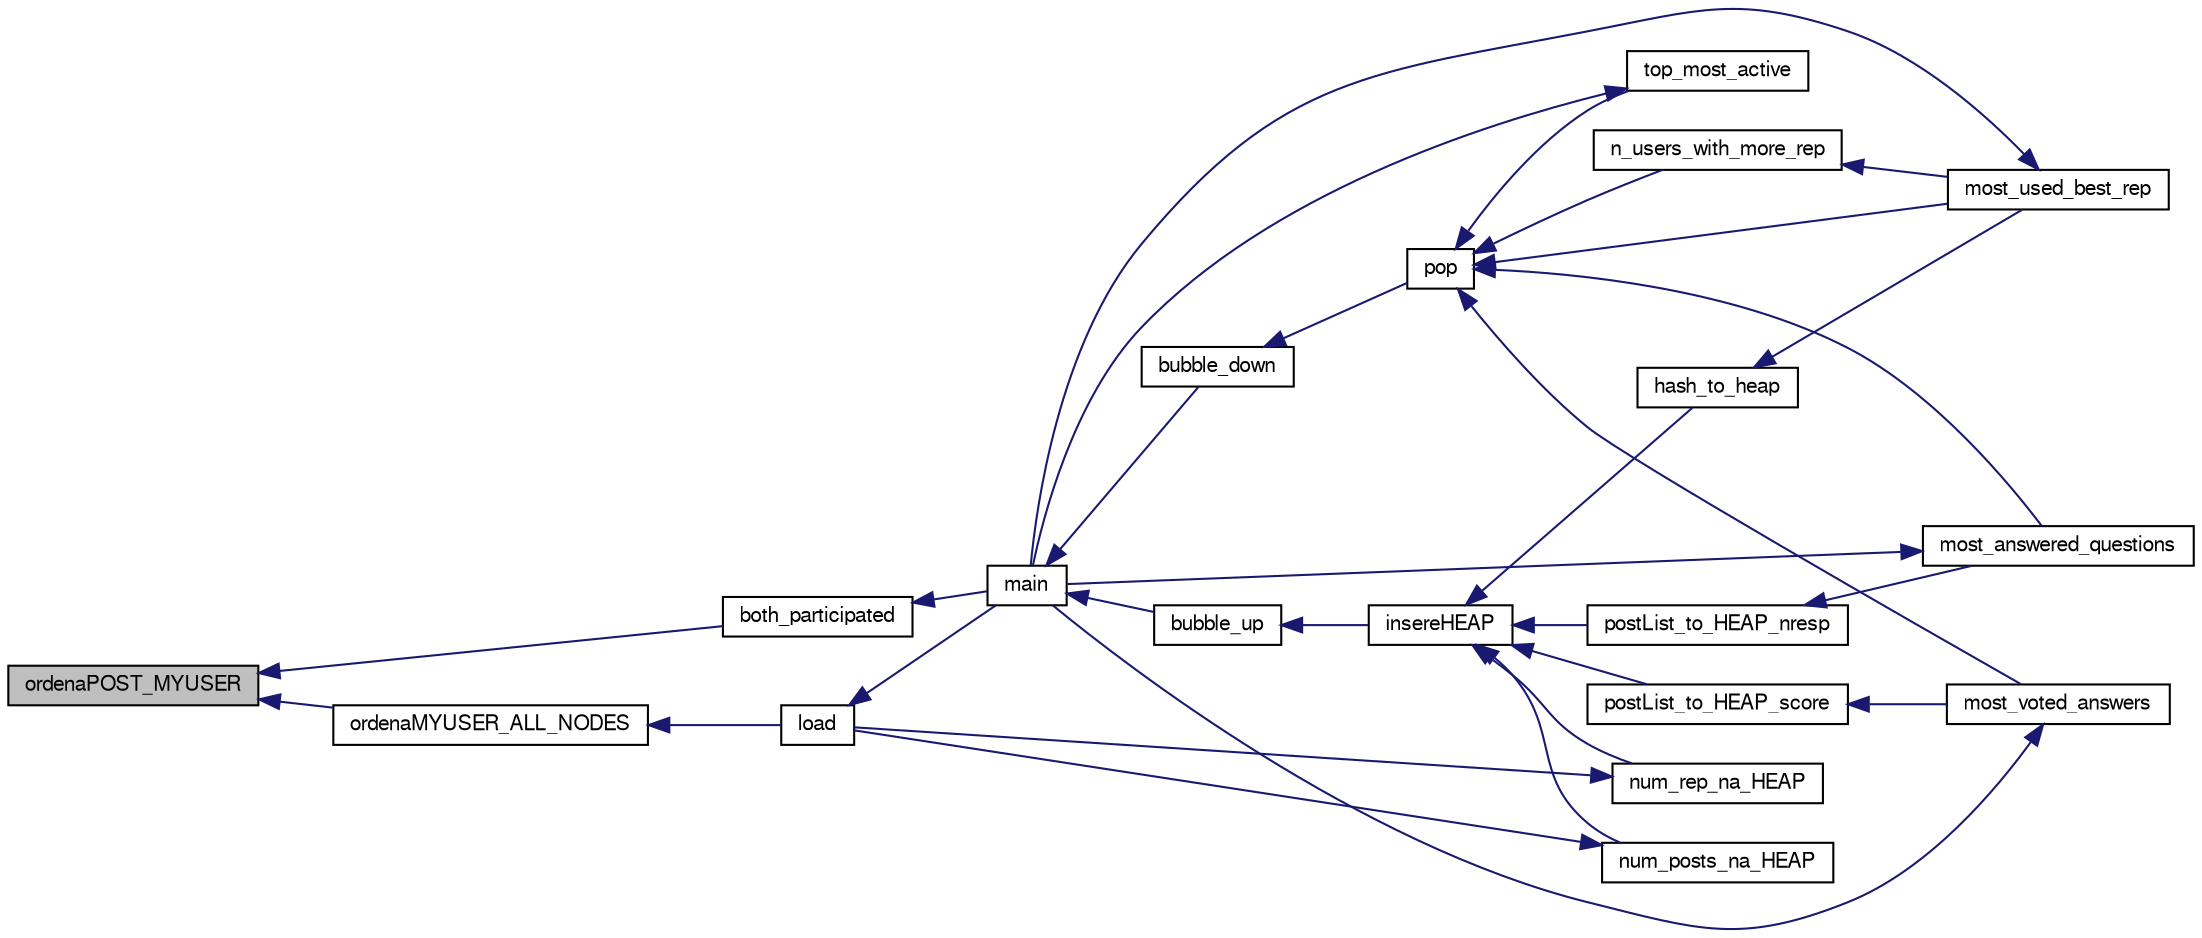 digraph "ordenaPOST_MYUSER"
{
  edge [fontname="FreeSans",fontsize="10",labelfontname="FreeSans",labelfontsize="10"];
  node [fontname="FreeSans",fontsize="10",shape=record];
  rankdir="LR";
  Node1 [label="ordenaPOST_MYUSER",height=0.2,width=0.4,color="black", fillcolor="grey75", style="filled", fontcolor="black"];
  Node1 -> Node2 [dir="back",color="midnightblue",fontsize="10",style="solid",fontname="FreeSans"];
  Node2 [label="ordenaMYUSER_ALL_NODES",height=0.2,width=0.4,color="black", fillcolor="white", style="filled",URL="$interface_8c.html#a09c170a601e6acc0104214461a9a3432",tooltip="Função auxiliar que ordena os posts de um user. "];
  Node2 -> Node3 [dir="back",color="midnightblue",fontsize="10",style="solid",fontname="FreeSans"];
  Node3 [label="load",height=0.2,width=0.4,color="black", fillcolor="white", style="filled",URL="$interface_8h.html#a644c94e592239aa49a0cf315d69b1c64",tooltip="Função dá load aos ficheiros xml. "];
  Node3 -> Node4 [dir="back",color="midnightblue",fontsize="10",style="solid",fontname="FreeSans"];
  Node4 [label="main",height=0.2,width=0.4,color="black", fillcolor="white", style="filled",URL="$main_8c.html#ae66f6b31b5ad750f1fe042a706a4e3d4"];
  Node4 -> Node5 [dir="back",color="midnightblue",fontsize="10",style="solid",fontname="FreeSans"];
  Node5 [label="bubble_up",height=0.2,width=0.4,color="black", fillcolor="white", style="filled",URL="$myheap_8h.html#ace1f2a5d5bc48b367d1fd893827ec140",tooltip="Função que coloca o último elemento adicionado na sua posição correta. "];
  Node5 -> Node6 [dir="back",color="midnightblue",fontsize="10",style="solid",fontname="FreeSans"];
  Node6 [label="insereHEAP",height=0.2,width=0.4,color="black", fillcolor="white", style="filled",URL="$myheap_8h.html#a844070e8301ff20531948818379ca7f9",tooltip="Função que insere um novo elemento na heap. "];
  Node6 -> Node7 [dir="back",color="midnightblue",fontsize="10",style="solid",fontname="FreeSans"];
  Node7 [label="num_posts_na_HEAP",height=0.2,width=0.4,color="black", fillcolor="white", style="filled",URL="$interface_8c.html#ae5f33a943c4ae2dae9412708c17cc53f",tooltip="Função auxiliar adiciona a informação da data de um nodo MYUSER numa heap. "];
  Node7 -> Node3 [dir="back",color="midnightblue",fontsize="10",style="solid",fontname="FreeSans"];
  Node6 -> Node8 [dir="back",color="midnightblue",fontsize="10",style="solid",fontname="FreeSans"];
  Node8 [label="num_rep_na_HEAP",height=0.2,width=0.4,color="black", fillcolor="white", style="filled",URL="$interface_8c.html#a37bc5ac324407a740abf0344028521dc",tooltip="Função auxiliar que adiciona a informação da data de um nodo MYUSER numa heap para reputação..."];
  Node8 -> Node3 [dir="back",color="midnightblue",fontsize="10",style="solid",fontname="FreeSans"];
  Node6 -> Node9 [dir="back",color="midnightblue",fontsize="10",style="solid",fontname="FreeSans"];
  Node9 [label="postList_to_HEAP_score",height=0.2,width=0.4,color="black", fillcolor="white", style="filled",URL="$interface_8c.html#abaa41336f16a88d117077daca2dabce3",tooltip="Função auxiliar que adiciona a informação da data de um nodo STACKPOST numa heap para scores..."];
  Node9 -> Node10 [dir="back",color="midnightblue",fontsize="10",style="solid",fontname="FreeSans"];
  Node10 [label="most_voted_answers",height=0.2,width=0.4,color="black", fillcolor="white", style="filled",URL="$interface_8h.html#abee0976337de52cefdc4e840c803f2f4",tooltip="Função que dado um intervalo de tempo calcula os N posts com melhor score. "];
  Node10 -> Node4 [dir="back",color="midnightblue",fontsize="10",style="solid",fontname="FreeSans"];
  Node6 -> Node11 [dir="back",color="midnightblue",fontsize="10",style="solid",fontname="FreeSans"];
  Node11 [label="postList_to_HEAP_nresp",height=0.2,width=0.4,color="black", fillcolor="white", style="filled",URL="$interface_8c.html#ae434a780bfd43f9d1b3a667b615fef31",tooltip="Função auxiliar que adiciona a informação da data de um nodo STACKPOST numa heap para perguntas com m..."];
  Node11 -> Node12 [dir="back",color="midnightblue",fontsize="10",style="solid",fontname="FreeSans"];
  Node12 [label="most_answered_questions",height=0.2,width=0.4,color="black", fillcolor="white", style="filled",URL="$interface_8h.html#a4847929aa84113b38e6804acefdfd6a4",tooltip="Função que dado um intervalo de tempo calcula as N perguntas com mais respostas. "];
  Node12 -> Node4 [dir="back",color="midnightblue",fontsize="10",style="solid",fontname="FreeSans"];
  Node6 -> Node13 [dir="back",color="midnightblue",fontsize="10",style="solid",fontname="FreeSans"];
  Node13 [label="hash_to_heap",height=0.2,width=0.4,color="black", fillcolor="white", style="filled",URL="$interface_8c.html#ad09b4104b58f6cfbf30d1dabd69d00b6",tooltip="Função auxiliar compatível com a API do glib para inserir numa heap os dados da hashtable com as ocor..."];
  Node13 -> Node14 [dir="back",color="midnightblue",fontsize="10",style="solid",fontname="FreeSans"];
  Node14 [label="most_used_best_rep",height=0.2,width=0.4,color="black", fillcolor="white", style="filled",URL="$interface_8h.html#aa048ff54eec00113e9e16d530370fcc1",tooltip="Função que obtém o número de ocorrencias das N tags mais usadas num dado período de tempo pelos N use..."];
  Node14 -> Node4 [dir="back",color="midnightblue",fontsize="10",style="solid",fontname="FreeSans"];
  Node4 -> Node15 [dir="back",color="midnightblue",fontsize="10",style="solid",fontname="FreeSans"];
  Node15 [label="bubble_down",height=0.2,width=0.4,color="black", fillcolor="white", style="filled",URL="$myheap_8h.html#a8060dd960c3242b7250e5a7d730593d6",tooltip="Função que realiza as operações necessárias depois de se retirar um elemento. "];
  Node15 -> Node16 [dir="back",color="midnightblue",fontsize="10",style="solid",fontname="FreeSans"];
  Node16 [label="pop",height=0.2,width=0.4,color="black", fillcolor="white", style="filled",URL="$myheap_8h.html#a835a400b71780f44bd1e8e00afe03e25",tooltip="Função que retira um elemento na heap. "];
  Node16 -> Node17 [dir="back",color="midnightblue",fontsize="10",style="solid",fontname="FreeSans"];
  Node17 [label="top_most_active",height=0.2,width=0.4,color="black", fillcolor="white", style="filled",URL="$interface_8h.html#aea6f8074566f0a5373ea67b3469fd4cc",tooltip="Função que calcula os N utilizadores com mais posts. "];
  Node17 -> Node4 [dir="back",color="midnightblue",fontsize="10",style="solid",fontname="FreeSans"];
  Node16 -> Node10 [dir="back",color="midnightblue",fontsize="10",style="solid",fontname="FreeSans"];
  Node16 -> Node12 [dir="back",color="midnightblue",fontsize="10",style="solid",fontname="FreeSans"];
  Node16 -> Node18 [dir="back",color="midnightblue",fontsize="10",style="solid",fontname="FreeSans"];
  Node18 [label="n_users_with_more_rep",height=0.2,width=0.4,color="black", fillcolor="white", style="filled",URL="$interface_8c.html#abfa5eaef67b944c1707d738fcc581d97",tooltip="Função auxiliar que calcula os N utilizadores com melhor rep. "];
  Node18 -> Node14 [dir="back",color="midnightblue",fontsize="10",style="solid",fontname="FreeSans"];
  Node16 -> Node14 [dir="back",color="midnightblue",fontsize="10",style="solid",fontname="FreeSans"];
  Node1 -> Node19 [dir="back",color="midnightblue",fontsize="10",style="solid",fontname="FreeSans"];
  Node19 [label="both_participated",height=0.2,width=0.4,color="black", fillcolor="white", style="filled",URL="$interface_8h.html#ab2069c6237b5ab6647937173d43d9bac",tooltip="Função que dado 2 users retorna as N perguntas em que ambos participaram. "];
  Node19 -> Node4 [dir="back",color="midnightblue",fontsize="10",style="solid",fontname="FreeSans"];
}
